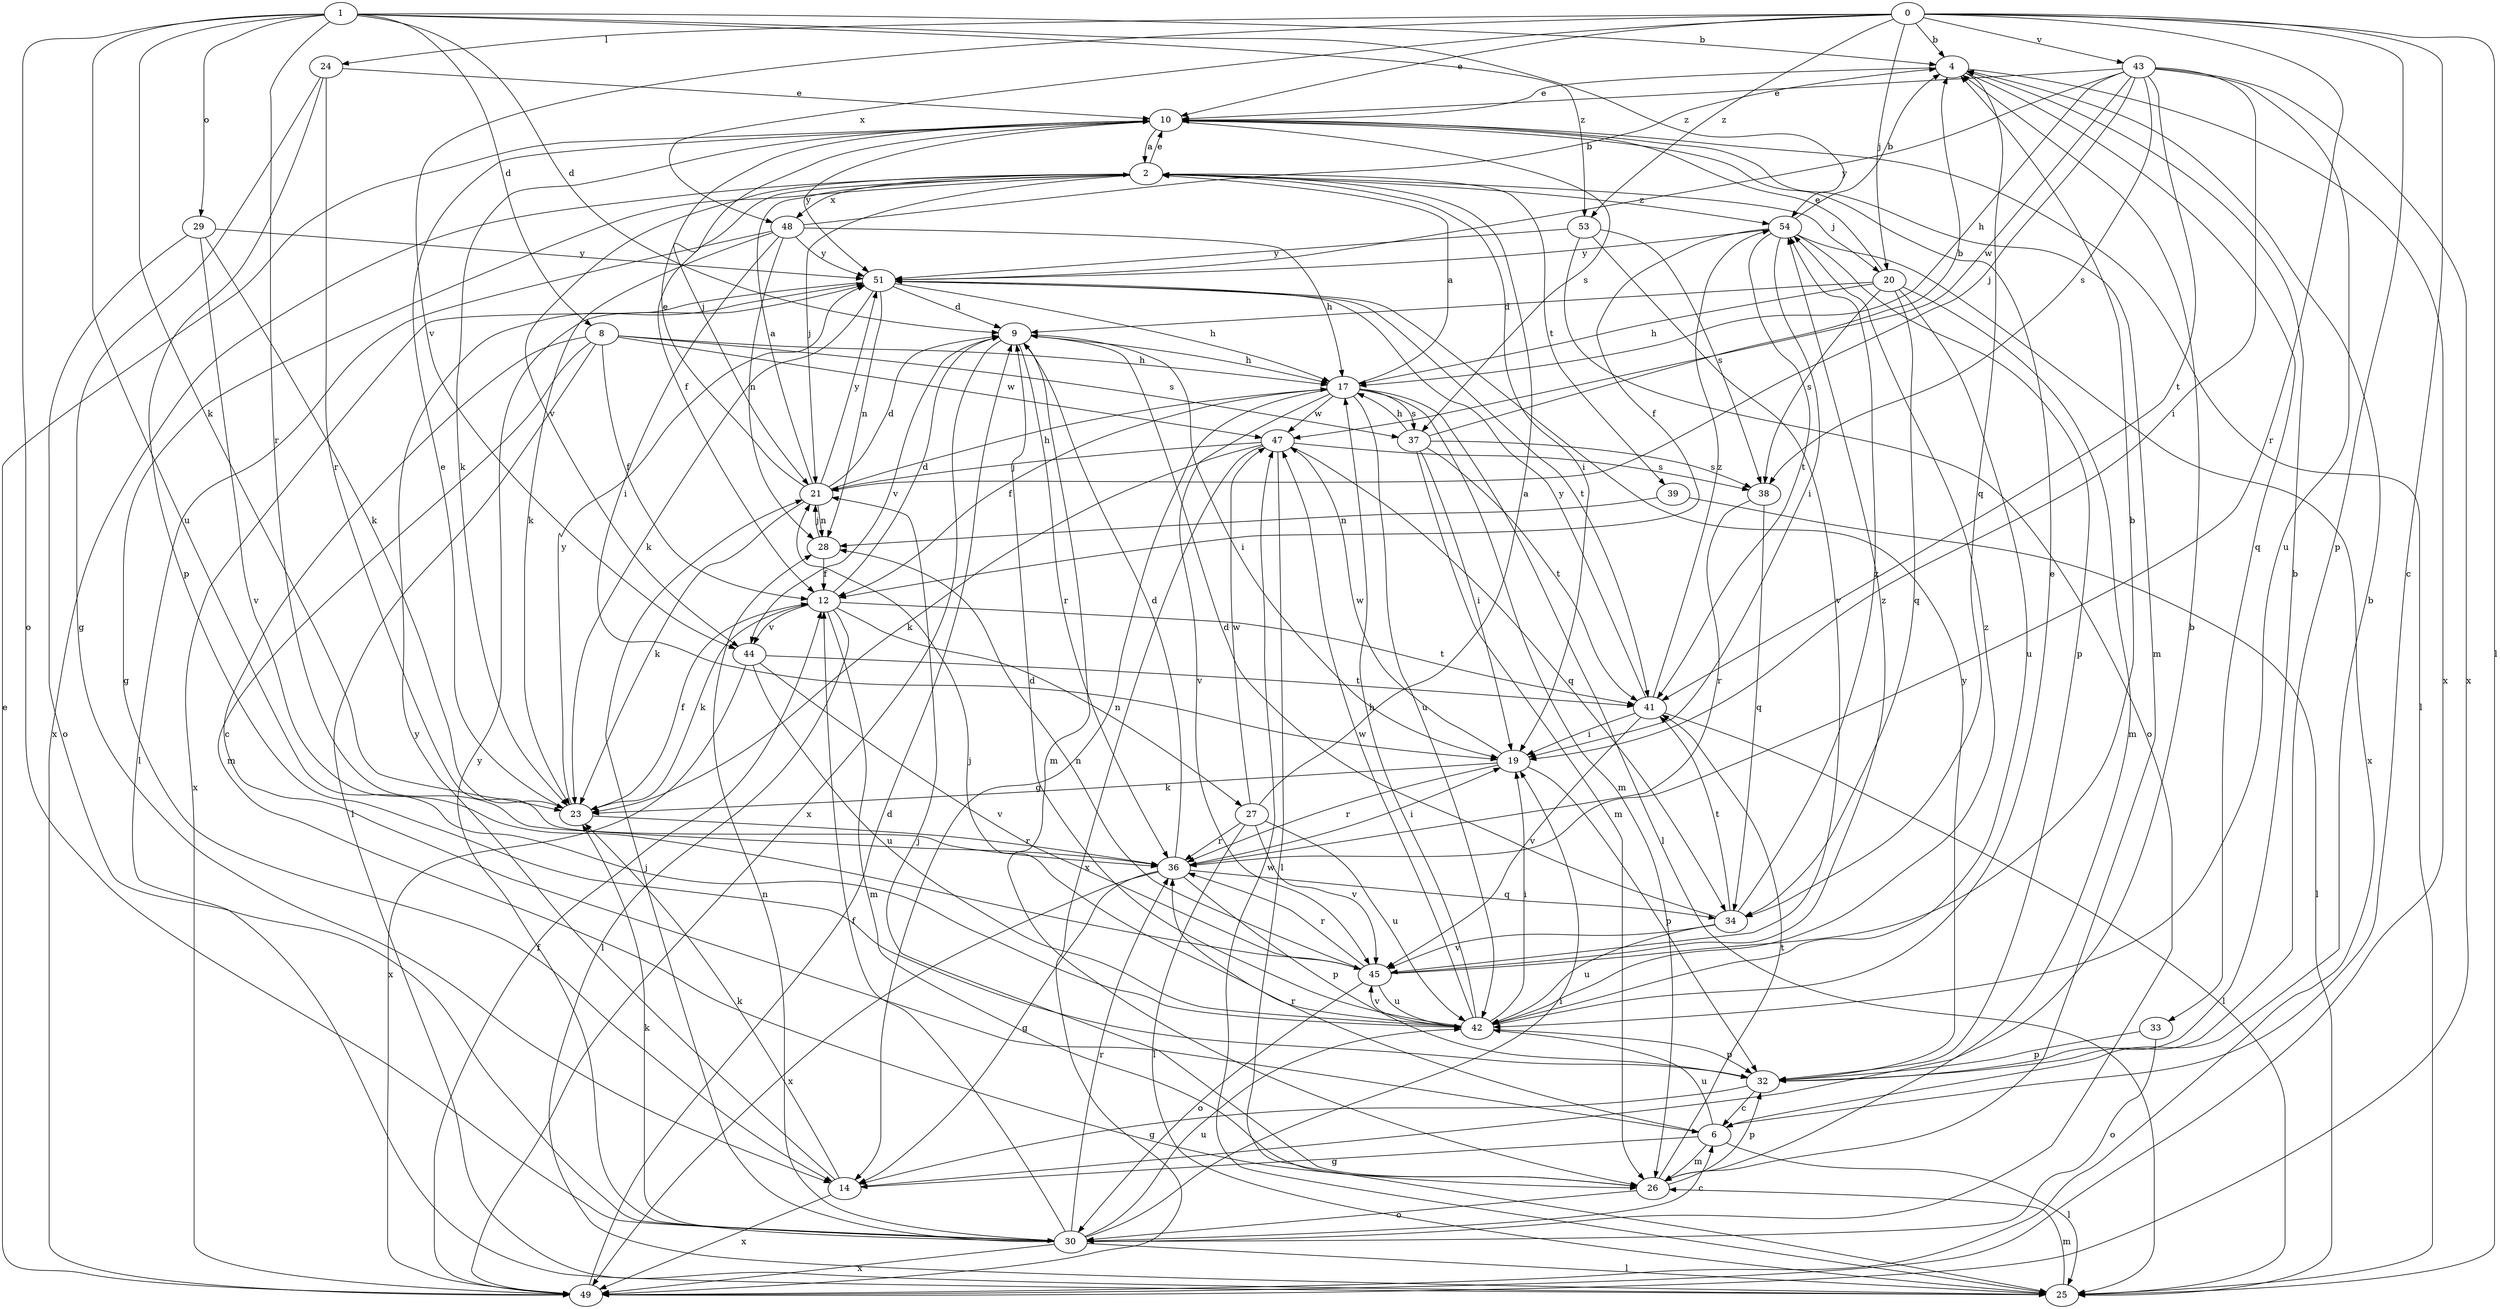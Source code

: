 strict digraph  {
0;
1;
2;
4;
6;
8;
9;
10;
12;
14;
17;
19;
20;
21;
23;
24;
25;
26;
27;
28;
29;
30;
32;
33;
34;
36;
37;
38;
39;
41;
42;
43;
44;
45;
47;
48;
49;
51;
53;
54;
0 -> 4  [label=b];
0 -> 6  [label=c];
0 -> 10  [label=e];
0 -> 20  [label=j];
0 -> 24  [label=l];
0 -> 25  [label=l];
0 -> 32  [label=p];
0 -> 36  [label=r];
0 -> 43  [label=v];
0 -> 44  [label=v];
0 -> 48  [label=x];
0 -> 53  [label=z];
1 -> 4  [label=b];
1 -> 8  [label=d];
1 -> 9  [label=d];
1 -> 23  [label=k];
1 -> 29  [label=o];
1 -> 30  [label=o];
1 -> 36  [label=r];
1 -> 42  [label=u];
1 -> 53  [label=z];
1 -> 54  [label=z];
2 -> 10  [label=e];
2 -> 12  [label=f];
2 -> 14  [label=g];
2 -> 19  [label=i];
2 -> 20  [label=j];
2 -> 21  [label=j];
2 -> 39  [label=t];
2 -> 44  [label=v];
2 -> 48  [label=x];
2 -> 49  [label=x];
2 -> 54  [label=z];
4 -> 10  [label=e];
4 -> 33  [label=q];
4 -> 34  [label=q];
4 -> 49  [label=x];
6 -> 4  [label=b];
6 -> 14  [label=g];
6 -> 25  [label=l];
6 -> 26  [label=m];
6 -> 36  [label=r];
6 -> 42  [label=u];
8 -> 6  [label=c];
8 -> 12  [label=f];
8 -> 17  [label=h];
8 -> 25  [label=l];
8 -> 26  [label=m];
8 -> 37  [label=s];
8 -> 47  [label=w];
9 -> 17  [label=h];
9 -> 19  [label=i];
9 -> 26  [label=m];
9 -> 36  [label=r];
9 -> 44  [label=v];
9 -> 49  [label=x];
10 -> 2  [label=a];
10 -> 21  [label=j];
10 -> 23  [label=k];
10 -> 25  [label=l];
10 -> 26  [label=m];
10 -> 37  [label=s];
10 -> 51  [label=y];
12 -> 9  [label=d];
12 -> 23  [label=k];
12 -> 25  [label=l];
12 -> 26  [label=m];
12 -> 27  [label=n];
12 -> 41  [label=t];
12 -> 44  [label=v];
14 -> 4  [label=b];
14 -> 23  [label=k];
14 -> 49  [label=x];
14 -> 51  [label=y];
17 -> 2  [label=a];
17 -> 12  [label=f];
17 -> 14  [label=g];
17 -> 25  [label=l];
17 -> 26  [label=m];
17 -> 37  [label=s];
17 -> 42  [label=u];
17 -> 45  [label=v];
17 -> 47  [label=w];
19 -> 23  [label=k];
19 -> 32  [label=p];
19 -> 36  [label=r];
19 -> 47  [label=w];
20 -> 9  [label=d];
20 -> 10  [label=e];
20 -> 17  [label=h];
20 -> 26  [label=m];
20 -> 34  [label=q];
20 -> 38  [label=s];
20 -> 42  [label=u];
21 -> 2  [label=a];
21 -> 9  [label=d];
21 -> 10  [label=e];
21 -> 17  [label=h];
21 -> 23  [label=k];
21 -> 28  [label=n];
21 -> 51  [label=y];
23 -> 10  [label=e];
23 -> 12  [label=f];
23 -> 36  [label=r];
23 -> 51  [label=y];
24 -> 10  [label=e];
24 -> 14  [label=g];
24 -> 32  [label=p];
24 -> 36  [label=r];
25 -> 26  [label=m];
25 -> 47  [label=w];
26 -> 21  [label=j];
26 -> 30  [label=o];
26 -> 32  [label=p];
26 -> 41  [label=t];
27 -> 2  [label=a];
27 -> 25  [label=l];
27 -> 36  [label=r];
27 -> 42  [label=u];
27 -> 45  [label=v];
27 -> 47  [label=w];
28 -> 12  [label=f];
28 -> 21  [label=j];
29 -> 23  [label=k];
29 -> 30  [label=o];
29 -> 45  [label=v];
29 -> 51  [label=y];
30 -> 6  [label=c];
30 -> 12  [label=f];
30 -> 19  [label=i];
30 -> 21  [label=j];
30 -> 23  [label=k];
30 -> 25  [label=l];
30 -> 28  [label=n];
30 -> 36  [label=r];
30 -> 42  [label=u];
30 -> 49  [label=x];
30 -> 51  [label=y];
32 -> 4  [label=b];
32 -> 6  [label=c];
32 -> 14  [label=g];
32 -> 51  [label=y];
33 -> 30  [label=o];
33 -> 32  [label=p];
34 -> 9  [label=d];
34 -> 41  [label=t];
34 -> 42  [label=u];
34 -> 45  [label=v];
34 -> 54  [label=z];
36 -> 9  [label=d];
36 -> 14  [label=g];
36 -> 19  [label=i];
36 -> 32  [label=p];
36 -> 34  [label=q];
36 -> 49  [label=x];
37 -> 4  [label=b];
37 -> 17  [label=h];
37 -> 19  [label=i];
37 -> 26  [label=m];
37 -> 38  [label=s];
37 -> 41  [label=t];
38 -> 34  [label=q];
38 -> 36  [label=r];
39 -> 25  [label=l];
39 -> 28  [label=n];
41 -> 19  [label=i];
41 -> 25  [label=l];
41 -> 45  [label=v];
41 -> 51  [label=y];
41 -> 54  [label=z];
42 -> 9  [label=d];
42 -> 10  [label=e];
42 -> 17  [label=h];
42 -> 19  [label=i];
42 -> 21  [label=j];
42 -> 32  [label=p];
42 -> 45  [label=v];
42 -> 47  [label=w];
42 -> 54  [label=z];
43 -> 10  [label=e];
43 -> 17  [label=h];
43 -> 19  [label=i];
43 -> 21  [label=j];
43 -> 38  [label=s];
43 -> 41  [label=t];
43 -> 42  [label=u];
43 -> 47  [label=w];
43 -> 49  [label=x];
43 -> 51  [label=y];
44 -> 41  [label=t];
44 -> 42  [label=u];
44 -> 45  [label=v];
44 -> 49  [label=x];
45 -> 4  [label=b];
45 -> 28  [label=n];
45 -> 30  [label=o];
45 -> 36  [label=r];
45 -> 42  [label=u];
45 -> 54  [label=z];
47 -> 21  [label=j];
47 -> 23  [label=k];
47 -> 25  [label=l];
47 -> 34  [label=q];
47 -> 38  [label=s];
47 -> 49  [label=x];
48 -> 4  [label=b];
48 -> 17  [label=h];
48 -> 19  [label=i];
48 -> 23  [label=k];
48 -> 25  [label=l];
48 -> 28  [label=n];
48 -> 51  [label=y];
49 -> 9  [label=d];
49 -> 10  [label=e];
49 -> 12  [label=f];
51 -> 9  [label=d];
51 -> 17  [label=h];
51 -> 23  [label=k];
51 -> 28  [label=n];
51 -> 41  [label=t];
51 -> 49  [label=x];
53 -> 30  [label=o];
53 -> 38  [label=s];
53 -> 45  [label=v];
53 -> 51  [label=y];
54 -> 4  [label=b];
54 -> 12  [label=f];
54 -> 19  [label=i];
54 -> 32  [label=p];
54 -> 41  [label=t];
54 -> 49  [label=x];
54 -> 51  [label=y];
}
